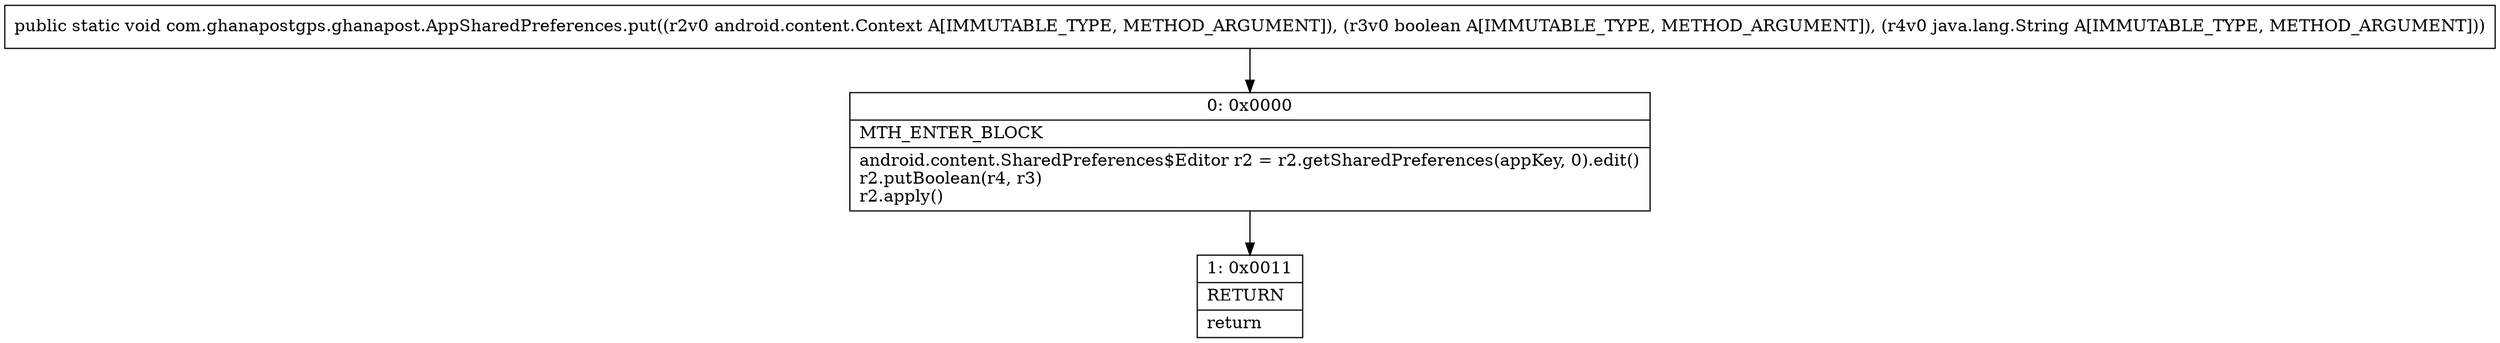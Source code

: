 digraph "CFG forcom.ghanapostgps.ghanapost.AppSharedPreferences.put(Landroid\/content\/Context;ZLjava\/lang\/String;)V" {
Node_0 [shape=record,label="{0\:\ 0x0000|MTH_ENTER_BLOCK\l|android.content.SharedPreferences$Editor r2 = r2.getSharedPreferences(appKey, 0).edit()\lr2.putBoolean(r4, r3)\lr2.apply()\l}"];
Node_1 [shape=record,label="{1\:\ 0x0011|RETURN\l|return\l}"];
MethodNode[shape=record,label="{public static void com.ghanapostgps.ghanapost.AppSharedPreferences.put((r2v0 android.content.Context A[IMMUTABLE_TYPE, METHOD_ARGUMENT]), (r3v0 boolean A[IMMUTABLE_TYPE, METHOD_ARGUMENT]), (r4v0 java.lang.String A[IMMUTABLE_TYPE, METHOD_ARGUMENT])) }"];
MethodNode -> Node_0;
Node_0 -> Node_1;
}

